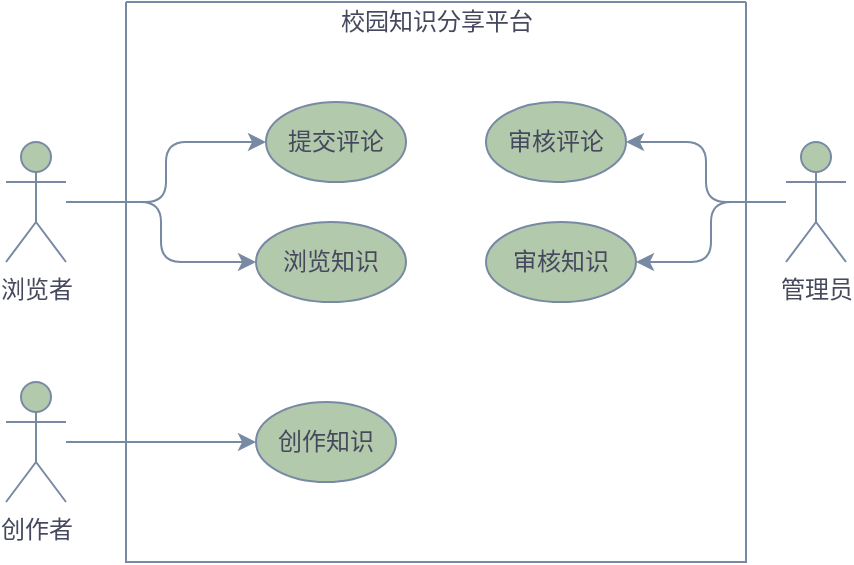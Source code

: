 <mxfile version="15.2.7" type="github">
  <diagram id="4ygR9KXMn1PYeCUSnGep" name="第 1 页">
    <mxGraphModel dx="677" dy="378" grid="1" gridSize="10" guides="1" tooltips="1" connect="1" arrows="1" fold="1" page="1" pageScale="1" pageWidth="827" pageHeight="1169" math="0" shadow="0">
      <root>
        <mxCell id="0" />
        <mxCell id="1" parent="0" />
        <mxCell id="N-X16PQto15Nf5nmxNQL-6" style="edgeStyle=orthogonalEdgeStyle;orthogonalLoop=1;jettySize=auto;html=1;fontColor=#46495D;strokeColor=#788AA3;fillColor=#B2C9AB;" parent="1" source="N-X16PQto15Nf5nmxNQL-1" target="N-X16PQto15Nf5nmxNQL-8" edge="1">
          <mxGeometry relative="1" as="geometry">
            <mxPoint x="240" y="350" as="targetPoint" />
          </mxGeometry>
        </mxCell>
        <mxCell id="N-X16PQto15Nf5nmxNQL-20" style="edgeStyle=orthogonalEdgeStyle;orthogonalLoop=1;jettySize=auto;html=1;entryX=0;entryY=0.5;entryDx=0;entryDy=0;fontColor=#46495D;strokeColor=#788AA3;fillColor=#B2C9AB;" parent="1" source="N-X16PQto15Nf5nmxNQL-1" target="N-X16PQto15Nf5nmxNQL-15" edge="1">
          <mxGeometry relative="1" as="geometry" />
        </mxCell>
        <mxCell id="N-X16PQto15Nf5nmxNQL-1" value="浏览者" style="shape=umlActor;verticalLabelPosition=bottom;verticalAlign=top;html=1;outlineConnect=0;fontColor=#46495D;strokeColor=#788AA3;fillColor=#B2C9AB;" parent="1" vertex="1">
          <mxGeometry x="90" y="210" width="30" height="60" as="geometry" />
        </mxCell>
        <mxCell id="N-X16PQto15Nf5nmxNQL-10" style="edgeStyle=orthogonalEdgeStyle;orthogonalLoop=1;jettySize=auto;html=1;entryX=1;entryY=0.5;entryDx=0;entryDy=0;fontColor=#46495D;strokeColor=#788AA3;fillColor=#B2C9AB;" parent="1" source="N-X16PQto15Nf5nmxNQL-2" target="N-X16PQto15Nf5nmxNQL-9" edge="1">
          <mxGeometry relative="1" as="geometry" />
        </mxCell>
        <mxCell id="N-X16PQto15Nf5nmxNQL-21" style="edgeStyle=orthogonalEdgeStyle;orthogonalLoop=1;jettySize=auto;html=1;entryX=1;entryY=0.5;entryDx=0;entryDy=0;fontColor=#46495D;strokeColor=#788AA3;fillColor=#B2C9AB;" parent="1" source="N-X16PQto15Nf5nmxNQL-2" target="N-X16PQto15Nf5nmxNQL-17" edge="1">
          <mxGeometry relative="1" as="geometry" />
        </mxCell>
        <mxCell id="N-X16PQto15Nf5nmxNQL-2" value="管理员" style="shape=umlActor;verticalLabelPosition=bottom;verticalAlign=top;html=1;outlineConnect=0;fontColor=#46495D;strokeColor=#788AA3;fillColor=#B2C9AB;" parent="1" vertex="1">
          <mxGeometry x="480" y="210" width="30" height="60" as="geometry" />
        </mxCell>
        <mxCell id="N-X16PQto15Nf5nmxNQL-12" value="" style="swimlane;startSize=0;fontColor=#46495D;strokeColor=#788AA3;fillColor=#B2C9AB;" parent="1" vertex="1">
          <mxGeometry x="150" y="140" width="310" height="280" as="geometry">
            <mxRectangle x="150" y="140" width="50" height="40" as="alternateBounds" />
          </mxGeometry>
        </mxCell>
        <mxCell id="N-X16PQto15Nf5nmxNQL-13" value="校园知识分享平台" style="text;html=1;align=center;verticalAlign=middle;resizable=0;points=[];autosize=1;strokeColor=none;fillColor=none;fontColor=#46495D;" parent="N-X16PQto15Nf5nmxNQL-12" vertex="1">
          <mxGeometry x="100" width="110" height="20" as="geometry" />
        </mxCell>
        <mxCell id="N-X16PQto15Nf5nmxNQL-15" value="提交评论" style="ellipse;whiteSpace=wrap;html=1;fontColor=#46495D;strokeColor=#788AA3;fillColor=#B2C9AB;" parent="N-X16PQto15Nf5nmxNQL-12" vertex="1">
          <mxGeometry x="70" y="50" width="70" height="40" as="geometry" />
        </mxCell>
        <mxCell id="N-X16PQto15Nf5nmxNQL-5" value="创作知识" style="ellipse;whiteSpace=wrap;html=1;fontColor=#46495D;strokeColor=#788AA3;fillColor=#B2C9AB;" parent="N-X16PQto15Nf5nmxNQL-12" vertex="1">
          <mxGeometry x="65" y="200" width="70" height="40" as="geometry" />
        </mxCell>
        <mxCell id="N-X16PQto15Nf5nmxNQL-9" value="审核知识" style="ellipse;whiteSpace=wrap;html=1;fontColor=#46495D;strokeColor=#788AA3;fillColor=#B2C9AB;" parent="N-X16PQto15Nf5nmxNQL-12" vertex="1">
          <mxGeometry x="180" y="110" width="75" height="40" as="geometry" />
        </mxCell>
        <mxCell id="N-X16PQto15Nf5nmxNQL-8" value="浏览知识" style="ellipse;whiteSpace=wrap;html=1;fontColor=#46495D;strokeColor=#788AA3;fillColor=#B2C9AB;" parent="N-X16PQto15Nf5nmxNQL-12" vertex="1">
          <mxGeometry x="65" y="110" width="75" height="40" as="geometry" />
        </mxCell>
        <mxCell id="N-X16PQto15Nf5nmxNQL-17" value="审核评论" style="ellipse;whiteSpace=wrap;html=1;fontColor=#46495D;strokeColor=#788AA3;fillColor=#B2C9AB;" parent="N-X16PQto15Nf5nmxNQL-12" vertex="1">
          <mxGeometry x="180" y="50" width="70" height="40" as="geometry" />
        </mxCell>
        <mxCell id="N-X16PQto15Nf5nmxNQL-25" style="edgeStyle=orthogonalEdgeStyle;rounded=1;orthogonalLoop=1;jettySize=auto;html=1;entryX=0;entryY=0.5;entryDx=0;entryDy=0;fontColor=#46495D;strokeColor=#788AA3;fillColor=#B2C9AB;" parent="1" source="N-X16PQto15Nf5nmxNQL-24" target="N-X16PQto15Nf5nmxNQL-5" edge="1">
          <mxGeometry relative="1" as="geometry" />
        </mxCell>
        <mxCell id="N-X16PQto15Nf5nmxNQL-24" value="创作者" style="shape=umlActor;verticalLabelPosition=bottom;verticalAlign=top;html=1;outlineConnect=0;fontColor=#46495D;strokeColor=#788AA3;fillColor=#B2C9AB;" parent="1" vertex="1">
          <mxGeometry x="90" y="330" width="30" height="60" as="geometry" />
        </mxCell>
      </root>
    </mxGraphModel>
  </diagram>
</mxfile>
